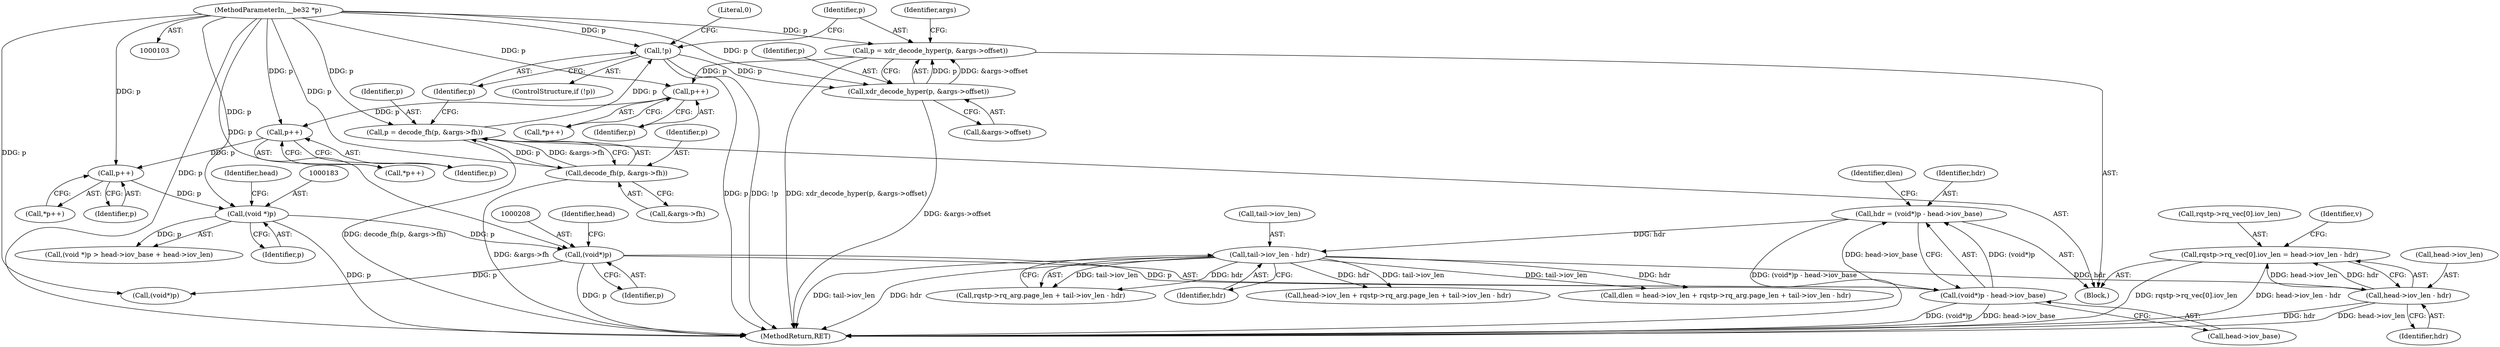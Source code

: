 digraph "0_linux_13bf9fbff0e5e099e2b6f003a0ab8ae145436309_0@array" {
"1000269" [label="(Call,rqstp->rq_vec[0].iov_len = head->iov_len - hdr)"];
"1000277" [label="(Call,head->iov_len - hdr)"];
"1000225" [label="(Call,tail->iov_len - hdr)"];
"1000204" [label="(Call,hdr = (void*)p - head->iov_base)"];
"1000206" [label="(Call,(void*)p - head->iov_base)"];
"1000207" [label="(Call,(void*)p)"];
"1000182" [label="(Call,(void *)p)"];
"1000178" [label="(Call,p++)"];
"1000168" [label="(Call,p++)"];
"1000160" [label="(Call,p++)"];
"1000146" [label="(Call,p = xdr_decode_hyper(p, &args->offset))"];
"1000148" [label="(Call,xdr_decode_hyper(p, &args->offset))"];
"1000142" [label="(Call,!p)"];
"1000133" [label="(Call,p = decode_fh(p, &args->fh))"];
"1000135" [label="(Call,decode_fh(p, &args->fh))"];
"1000105" [label="(MethodParameterIn,__be32 *p)"];
"1000278" [label="(Call,head->iov_len)"];
"1000348" [label="(MethodReturn,RET)"];
"1000182" [label="(Call,(void *)p)"];
"1000281" [label="(Identifier,hdr)"];
"1000177" [label="(Call,*p++)"];
"1000143" [label="(Identifier,p)"];
"1000137" [label="(Call,&args->fh)"];
"1000270" [label="(Call,rqstp->rq_vec[0].iov_len)"];
"1000167" [label="(Call,*p++)"];
"1000215" [label="(Call,head->iov_len + rqstp->rq_arg.page_len + tail->iov_len - hdr)"];
"1000206" [label="(Call,(void*)p - head->iov_base)"];
"1000225" [label="(Call,tail->iov_len - hdr)"];
"1000205" [label="(Identifier,hdr)"];
"1000277" [label="(Call,head->iov_len - hdr)"];
"1000213" [label="(Call,dlen = head->iov_len + rqstp->rq_arg.page_len + tail->iov_len - hdr)"];
"1000204" [label="(Call,hdr = (void*)p - head->iov_base)"];
"1000141" [label="(ControlStructure,if (!p))"];
"1000210" [label="(Call,head->iov_base)"];
"1000184" [label="(Identifier,p)"];
"1000219" [label="(Call,rqstp->rq_arg.page_len + tail->iov_len - hdr)"];
"1000161" [label="(Identifier,p)"];
"1000156" [label="(Identifier,args)"];
"1000142" [label="(Call,!p)"];
"1000136" [label="(Identifier,p)"];
"1000148" [label="(Call,xdr_decode_hyper(p, &args->offset))"];
"1000214" [label="(Identifier,dlen)"];
"1000169" [label="(Identifier,p)"];
"1000160" [label="(Call,p++)"];
"1000147" [label="(Identifier,p)"];
"1000135" [label="(Call,decode_fh(p, &args->fh))"];
"1000211" [label="(Identifier,head)"];
"1000146" [label="(Call,p = xdr_decode_hyper(p, &args->offset))"];
"1000178" [label="(Call,p++)"];
"1000229" [label="(Identifier,hdr)"];
"1000133" [label="(Call,p = decode_fh(p, &args->fh))"];
"1000266" [label="(Call,(void*)p)"];
"1000207" [label="(Call,(void*)p)"];
"1000107" [label="(Block,)"];
"1000159" [label="(Call,*p++)"];
"1000187" [label="(Identifier,head)"];
"1000168" [label="(Call,p++)"];
"1000149" [label="(Identifier,p)"];
"1000269" [label="(Call,rqstp->rq_vec[0].iov_len = head->iov_len - hdr)"];
"1000226" [label="(Call,tail->iov_len)"];
"1000283" [label="(Identifier,v)"];
"1000179" [label="(Identifier,p)"];
"1000134" [label="(Identifier,p)"];
"1000145" [label="(Literal,0)"];
"1000209" [label="(Identifier,p)"];
"1000105" [label="(MethodParameterIn,__be32 *p)"];
"1000150" [label="(Call,&args->offset)"];
"1000181" [label="(Call,(void *)p > head->iov_base + head->iov_len)"];
"1000269" -> "1000107"  [label="AST: "];
"1000269" -> "1000277"  [label="CFG: "];
"1000270" -> "1000269"  [label="AST: "];
"1000277" -> "1000269"  [label="AST: "];
"1000283" -> "1000269"  [label="CFG: "];
"1000269" -> "1000348"  [label="DDG: head->iov_len - hdr"];
"1000269" -> "1000348"  [label="DDG: rqstp->rq_vec[0].iov_len"];
"1000277" -> "1000269"  [label="DDG: head->iov_len"];
"1000277" -> "1000269"  [label="DDG: hdr"];
"1000277" -> "1000281"  [label="CFG: "];
"1000278" -> "1000277"  [label="AST: "];
"1000281" -> "1000277"  [label="AST: "];
"1000277" -> "1000348"  [label="DDG: head->iov_len"];
"1000277" -> "1000348"  [label="DDG: hdr"];
"1000225" -> "1000277"  [label="DDG: hdr"];
"1000225" -> "1000219"  [label="AST: "];
"1000225" -> "1000229"  [label="CFG: "];
"1000226" -> "1000225"  [label="AST: "];
"1000229" -> "1000225"  [label="AST: "];
"1000219" -> "1000225"  [label="CFG: "];
"1000225" -> "1000348"  [label="DDG: tail->iov_len"];
"1000225" -> "1000348"  [label="DDG: hdr"];
"1000225" -> "1000213"  [label="DDG: tail->iov_len"];
"1000225" -> "1000213"  [label="DDG: hdr"];
"1000225" -> "1000215"  [label="DDG: tail->iov_len"];
"1000225" -> "1000215"  [label="DDG: hdr"];
"1000225" -> "1000219"  [label="DDG: tail->iov_len"];
"1000225" -> "1000219"  [label="DDG: hdr"];
"1000204" -> "1000225"  [label="DDG: hdr"];
"1000204" -> "1000107"  [label="AST: "];
"1000204" -> "1000206"  [label="CFG: "];
"1000205" -> "1000204"  [label="AST: "];
"1000206" -> "1000204"  [label="AST: "];
"1000214" -> "1000204"  [label="CFG: "];
"1000204" -> "1000348"  [label="DDG: (void*)p - head->iov_base"];
"1000206" -> "1000204"  [label="DDG: (void*)p"];
"1000206" -> "1000204"  [label="DDG: head->iov_base"];
"1000206" -> "1000210"  [label="CFG: "];
"1000207" -> "1000206"  [label="AST: "];
"1000210" -> "1000206"  [label="AST: "];
"1000206" -> "1000348"  [label="DDG: head->iov_base"];
"1000206" -> "1000348"  [label="DDG: (void*)p"];
"1000207" -> "1000206"  [label="DDG: p"];
"1000207" -> "1000209"  [label="CFG: "];
"1000208" -> "1000207"  [label="AST: "];
"1000209" -> "1000207"  [label="AST: "];
"1000211" -> "1000207"  [label="CFG: "];
"1000207" -> "1000348"  [label="DDG: p"];
"1000182" -> "1000207"  [label="DDG: p"];
"1000105" -> "1000207"  [label="DDG: p"];
"1000207" -> "1000266"  [label="DDG: p"];
"1000182" -> "1000181"  [label="AST: "];
"1000182" -> "1000184"  [label="CFG: "];
"1000183" -> "1000182"  [label="AST: "];
"1000184" -> "1000182"  [label="AST: "];
"1000187" -> "1000182"  [label="CFG: "];
"1000182" -> "1000348"  [label="DDG: p"];
"1000182" -> "1000181"  [label="DDG: p"];
"1000178" -> "1000182"  [label="DDG: p"];
"1000105" -> "1000182"  [label="DDG: p"];
"1000178" -> "1000177"  [label="AST: "];
"1000178" -> "1000179"  [label="CFG: "];
"1000179" -> "1000178"  [label="AST: "];
"1000177" -> "1000178"  [label="CFG: "];
"1000168" -> "1000178"  [label="DDG: p"];
"1000105" -> "1000178"  [label="DDG: p"];
"1000168" -> "1000167"  [label="AST: "];
"1000168" -> "1000169"  [label="CFG: "];
"1000169" -> "1000168"  [label="AST: "];
"1000167" -> "1000168"  [label="CFG: "];
"1000160" -> "1000168"  [label="DDG: p"];
"1000105" -> "1000168"  [label="DDG: p"];
"1000160" -> "1000159"  [label="AST: "];
"1000160" -> "1000161"  [label="CFG: "];
"1000161" -> "1000160"  [label="AST: "];
"1000159" -> "1000160"  [label="CFG: "];
"1000146" -> "1000160"  [label="DDG: p"];
"1000105" -> "1000160"  [label="DDG: p"];
"1000146" -> "1000107"  [label="AST: "];
"1000146" -> "1000148"  [label="CFG: "];
"1000147" -> "1000146"  [label="AST: "];
"1000148" -> "1000146"  [label="AST: "];
"1000156" -> "1000146"  [label="CFG: "];
"1000146" -> "1000348"  [label="DDG: xdr_decode_hyper(p, &args->offset)"];
"1000148" -> "1000146"  [label="DDG: p"];
"1000148" -> "1000146"  [label="DDG: &args->offset"];
"1000105" -> "1000146"  [label="DDG: p"];
"1000148" -> "1000150"  [label="CFG: "];
"1000149" -> "1000148"  [label="AST: "];
"1000150" -> "1000148"  [label="AST: "];
"1000148" -> "1000348"  [label="DDG: &args->offset"];
"1000142" -> "1000148"  [label="DDG: p"];
"1000105" -> "1000148"  [label="DDG: p"];
"1000142" -> "1000141"  [label="AST: "];
"1000142" -> "1000143"  [label="CFG: "];
"1000143" -> "1000142"  [label="AST: "];
"1000145" -> "1000142"  [label="CFG: "];
"1000147" -> "1000142"  [label="CFG: "];
"1000142" -> "1000348"  [label="DDG: !p"];
"1000142" -> "1000348"  [label="DDG: p"];
"1000133" -> "1000142"  [label="DDG: p"];
"1000105" -> "1000142"  [label="DDG: p"];
"1000133" -> "1000107"  [label="AST: "];
"1000133" -> "1000135"  [label="CFG: "];
"1000134" -> "1000133"  [label="AST: "];
"1000135" -> "1000133"  [label="AST: "];
"1000143" -> "1000133"  [label="CFG: "];
"1000133" -> "1000348"  [label="DDG: decode_fh(p, &args->fh)"];
"1000135" -> "1000133"  [label="DDG: p"];
"1000135" -> "1000133"  [label="DDG: &args->fh"];
"1000105" -> "1000133"  [label="DDG: p"];
"1000135" -> "1000137"  [label="CFG: "];
"1000136" -> "1000135"  [label="AST: "];
"1000137" -> "1000135"  [label="AST: "];
"1000135" -> "1000348"  [label="DDG: &args->fh"];
"1000105" -> "1000135"  [label="DDG: p"];
"1000105" -> "1000103"  [label="AST: "];
"1000105" -> "1000348"  [label="DDG: p"];
"1000105" -> "1000266"  [label="DDG: p"];
}
